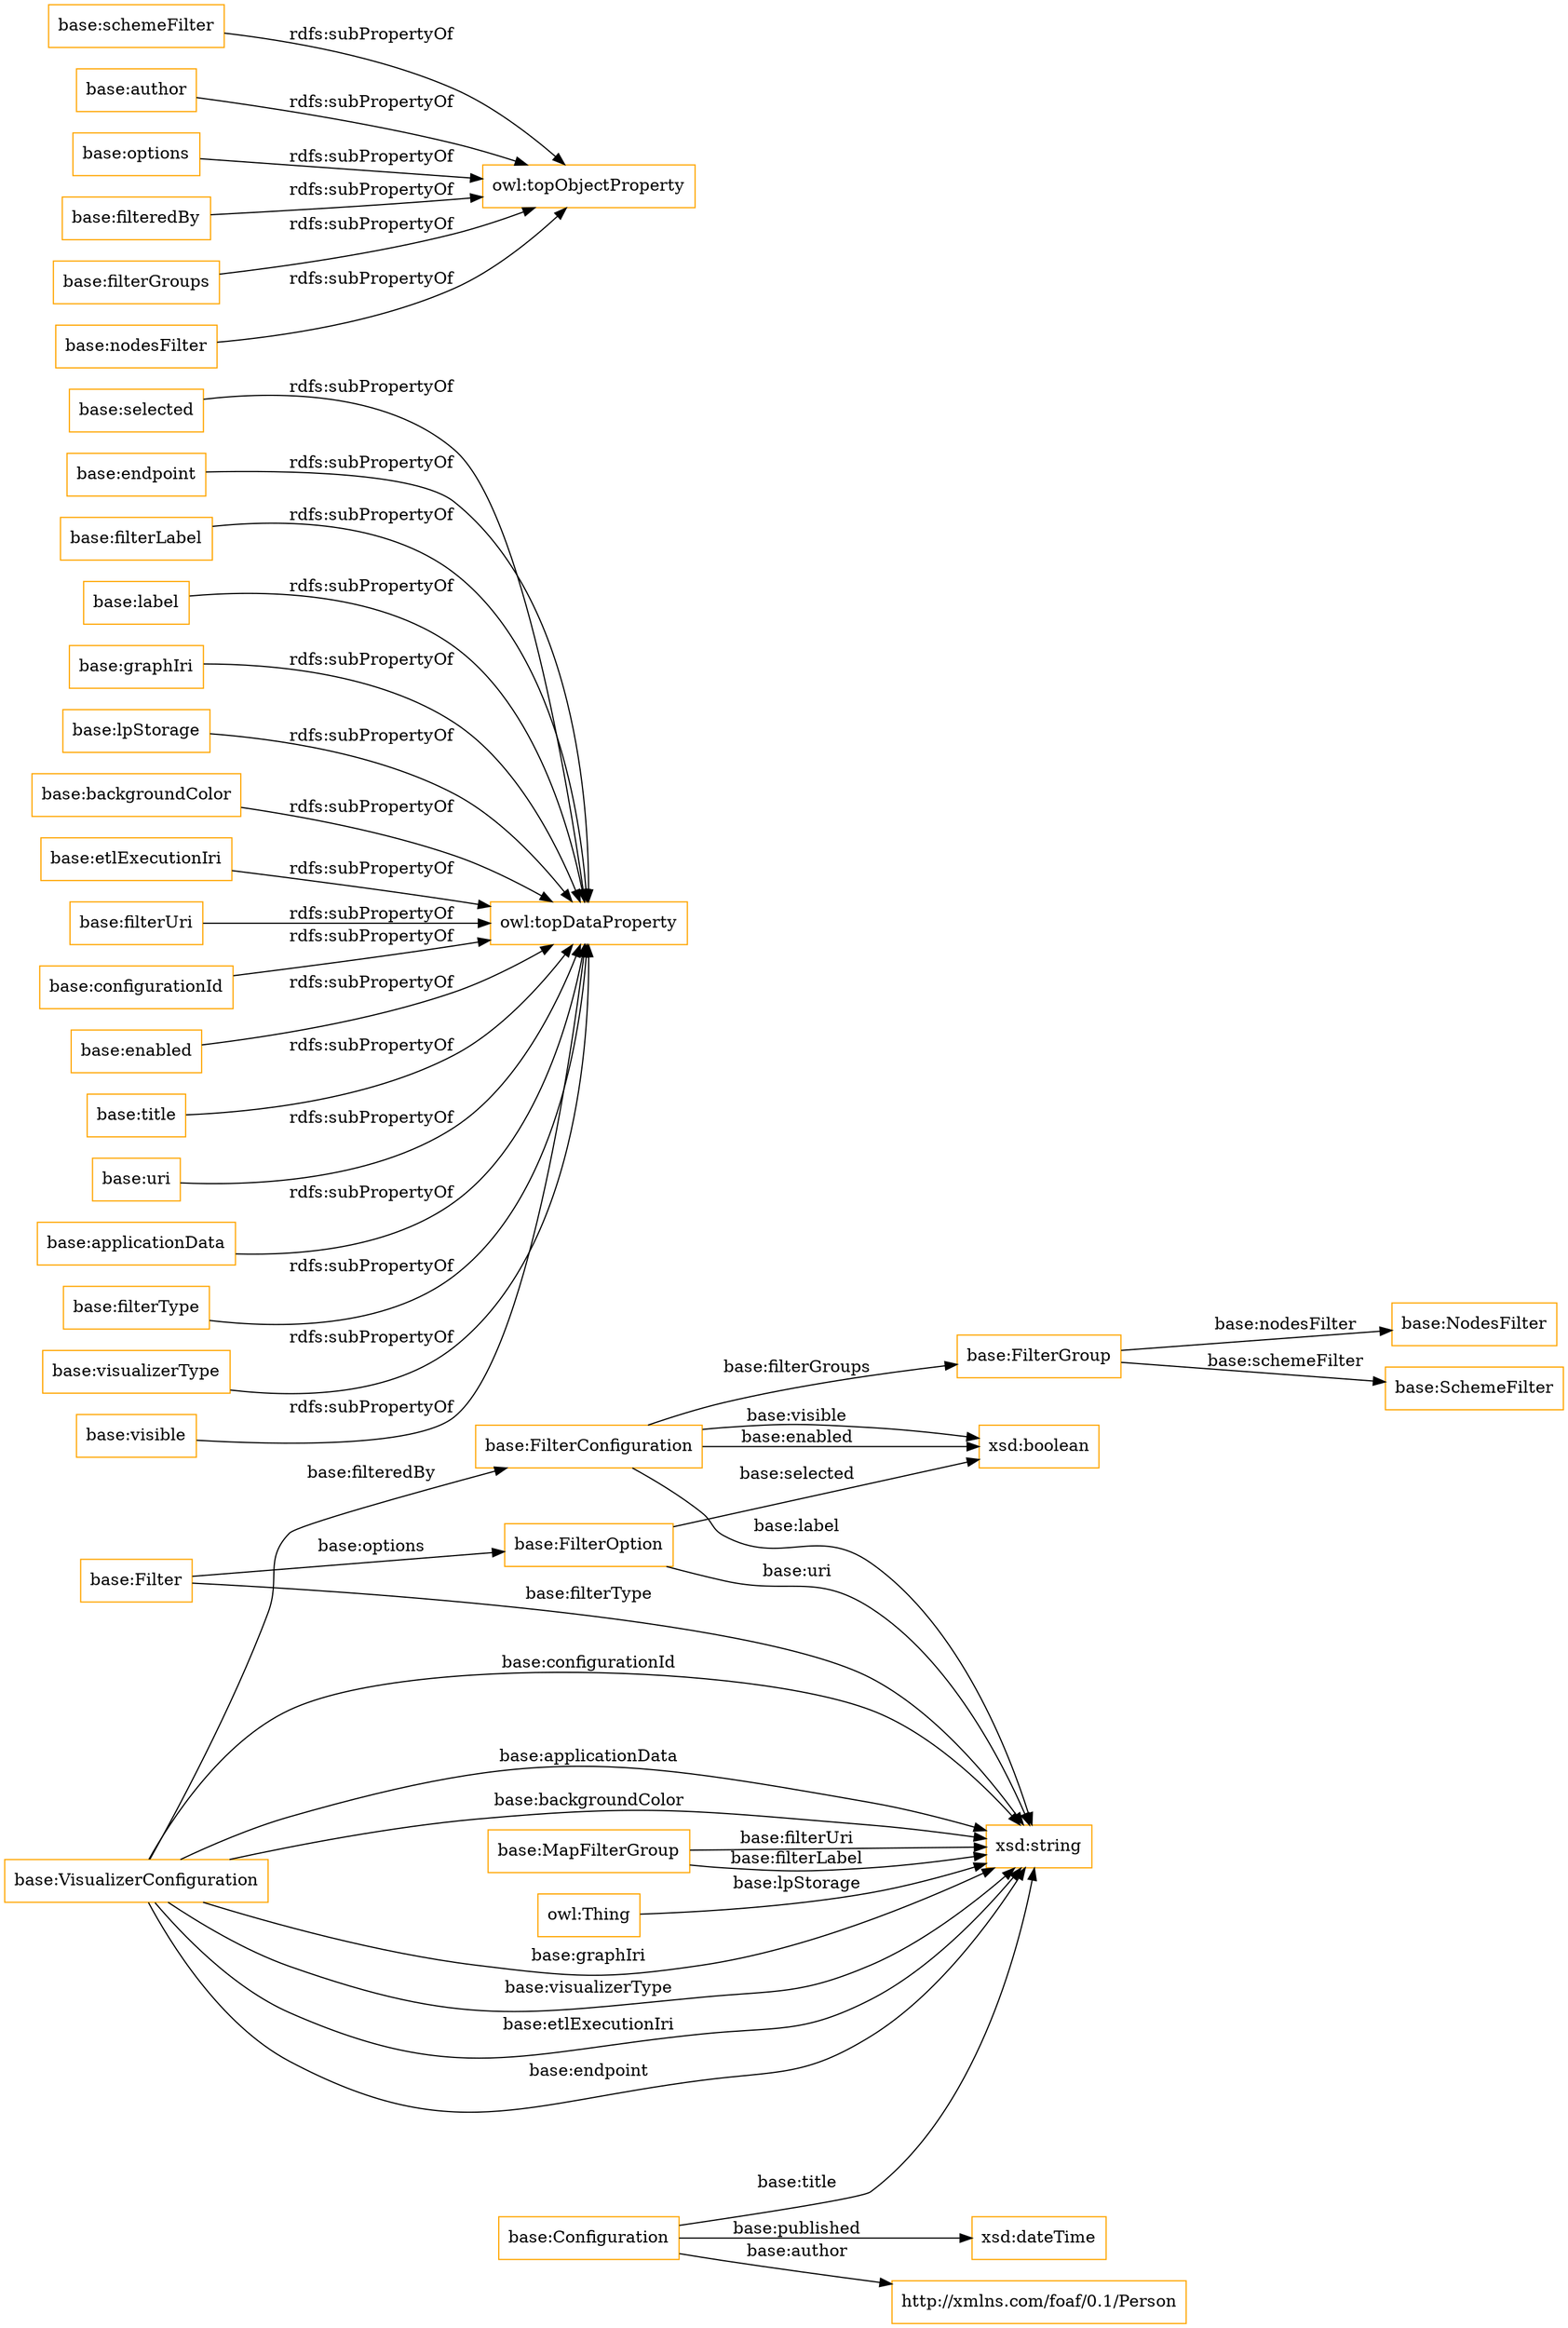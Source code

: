 digraph ar2dtool_diagram { 
rankdir=LR;
size="1501"
node [shape = rectangle, color="orange"]; "base:VisualizerConfiguration" "base:FilterGroup" "base:FilterOption" "base:NodesFilter" "base:Filter" "base:SchemeFilter" "http://xmlns.com/foaf/0.1/Person" "base:MapFilterGroup" "base:FilterConfiguration" "base:Configuration" ; /*classes style*/
	"base:selected" -> "owl:topDataProperty" [ label = "rdfs:subPropertyOf" ];
	"base:schemeFilter" -> "owl:topObjectProperty" [ label = "rdfs:subPropertyOf" ];
	"base:author" -> "owl:topObjectProperty" [ label = "rdfs:subPropertyOf" ];
	"base:endpoint" -> "owl:topDataProperty" [ label = "rdfs:subPropertyOf" ];
	"base:filterLabel" -> "owl:topDataProperty" [ label = "rdfs:subPropertyOf" ];
	"base:label" -> "owl:topDataProperty" [ label = "rdfs:subPropertyOf" ];
	"base:graphIri" -> "owl:topDataProperty" [ label = "rdfs:subPropertyOf" ];
	"base:options" -> "owl:topObjectProperty" [ label = "rdfs:subPropertyOf" ];
	"base:lpStorage" -> "owl:topDataProperty" [ label = "rdfs:subPropertyOf" ];
	"base:filteredBy" -> "owl:topObjectProperty" [ label = "rdfs:subPropertyOf" ];
	"base:filterGroups" -> "owl:topObjectProperty" [ label = "rdfs:subPropertyOf" ];
	"base:backgroundColor" -> "owl:topDataProperty" [ label = "rdfs:subPropertyOf" ];
	"base:etlExecutionIri" -> "owl:topDataProperty" [ label = "rdfs:subPropertyOf" ];
	"base:filterUri" -> "owl:topDataProperty" [ label = "rdfs:subPropertyOf" ];
	"base:configurationId" -> "owl:topDataProperty" [ label = "rdfs:subPropertyOf" ];
	"base:enabled" -> "owl:topDataProperty" [ label = "rdfs:subPropertyOf" ];
	"base:title" -> "owl:topDataProperty" [ label = "rdfs:subPropertyOf" ];
	"base:uri" -> "owl:topDataProperty" [ label = "rdfs:subPropertyOf" ];
	"base:applicationData" -> "owl:topDataProperty" [ label = "rdfs:subPropertyOf" ];
	"base:nodesFilter" -> "owl:topObjectProperty" [ label = "rdfs:subPropertyOf" ];
	"base:filterType" -> "owl:topDataProperty" [ label = "rdfs:subPropertyOf" ];
	"base:visualizerType" -> "owl:topDataProperty" [ label = "rdfs:subPropertyOf" ];
	"base:visible" -> "owl:topDataProperty" [ label = "rdfs:subPropertyOf" ];
	"owl:Thing" -> "xsd:string" [ label = "base:lpStorage" ];
	"base:VisualizerConfiguration" -> "base:FilterConfiguration" [ label = "base:filteredBy" ];
	"base:FilterOption" -> "xsd:string" [ label = "base:uri" ];
	"base:VisualizerConfiguration" -> "xsd:string" [ label = "base:backgroundColor" ];
	"base:Configuration" -> "xsd:string" [ label = "base:title" ];
	"base:FilterConfiguration" -> "base:FilterGroup" [ label = "base:filterGroups" ];
	"base:FilterGroup" -> "base:NodesFilter" [ label = "base:nodesFilter" ];
	"base:FilterConfiguration" -> "xsd:boolean" [ label = "base:enabled" ];
	"base:MapFilterGroup" -> "xsd:string" [ label = "base:filterLabel" ];
	"base:FilterGroup" -> "base:SchemeFilter" [ label = "base:schemeFilter" ];
	"base:VisualizerConfiguration" -> "xsd:string" [ label = "base:graphIri" ];
	"base:VisualizerConfiguration" -> "xsd:string" [ label = "base:visualizerType" ];
	"base:VisualizerConfiguration" -> "xsd:string" [ label = "base:etlExecutionIri" ];
	"base:FilterConfiguration" -> "xsd:string" [ label = "base:label" ];
	"base:VisualizerConfiguration" -> "xsd:string" [ label = "base:endpoint" ];
	"base:Filter" -> "xsd:string" [ label = "base:filterType" ];
	"base:MapFilterGroup" -> "xsd:string" [ label = "base:filterUri" ];
	"base:VisualizerConfiguration" -> "xsd:string" [ label = "base:configurationId" ];
	"base:VisualizerConfiguration" -> "xsd:string" [ label = "base:applicationData" ];
	"base:Configuration" -> "http://xmlns.com/foaf/0.1/Person" [ label = "base:author" ];
	"base:Filter" -> "base:FilterOption" [ label = "base:options" ];
	"base:FilterOption" -> "xsd:boolean" [ label = "base:selected" ];
	"base:FilterConfiguration" -> "xsd:boolean" [ label = "base:visible" ];
	"base:Configuration" -> "xsd:dateTime" [ label = "base:published" ];

}
